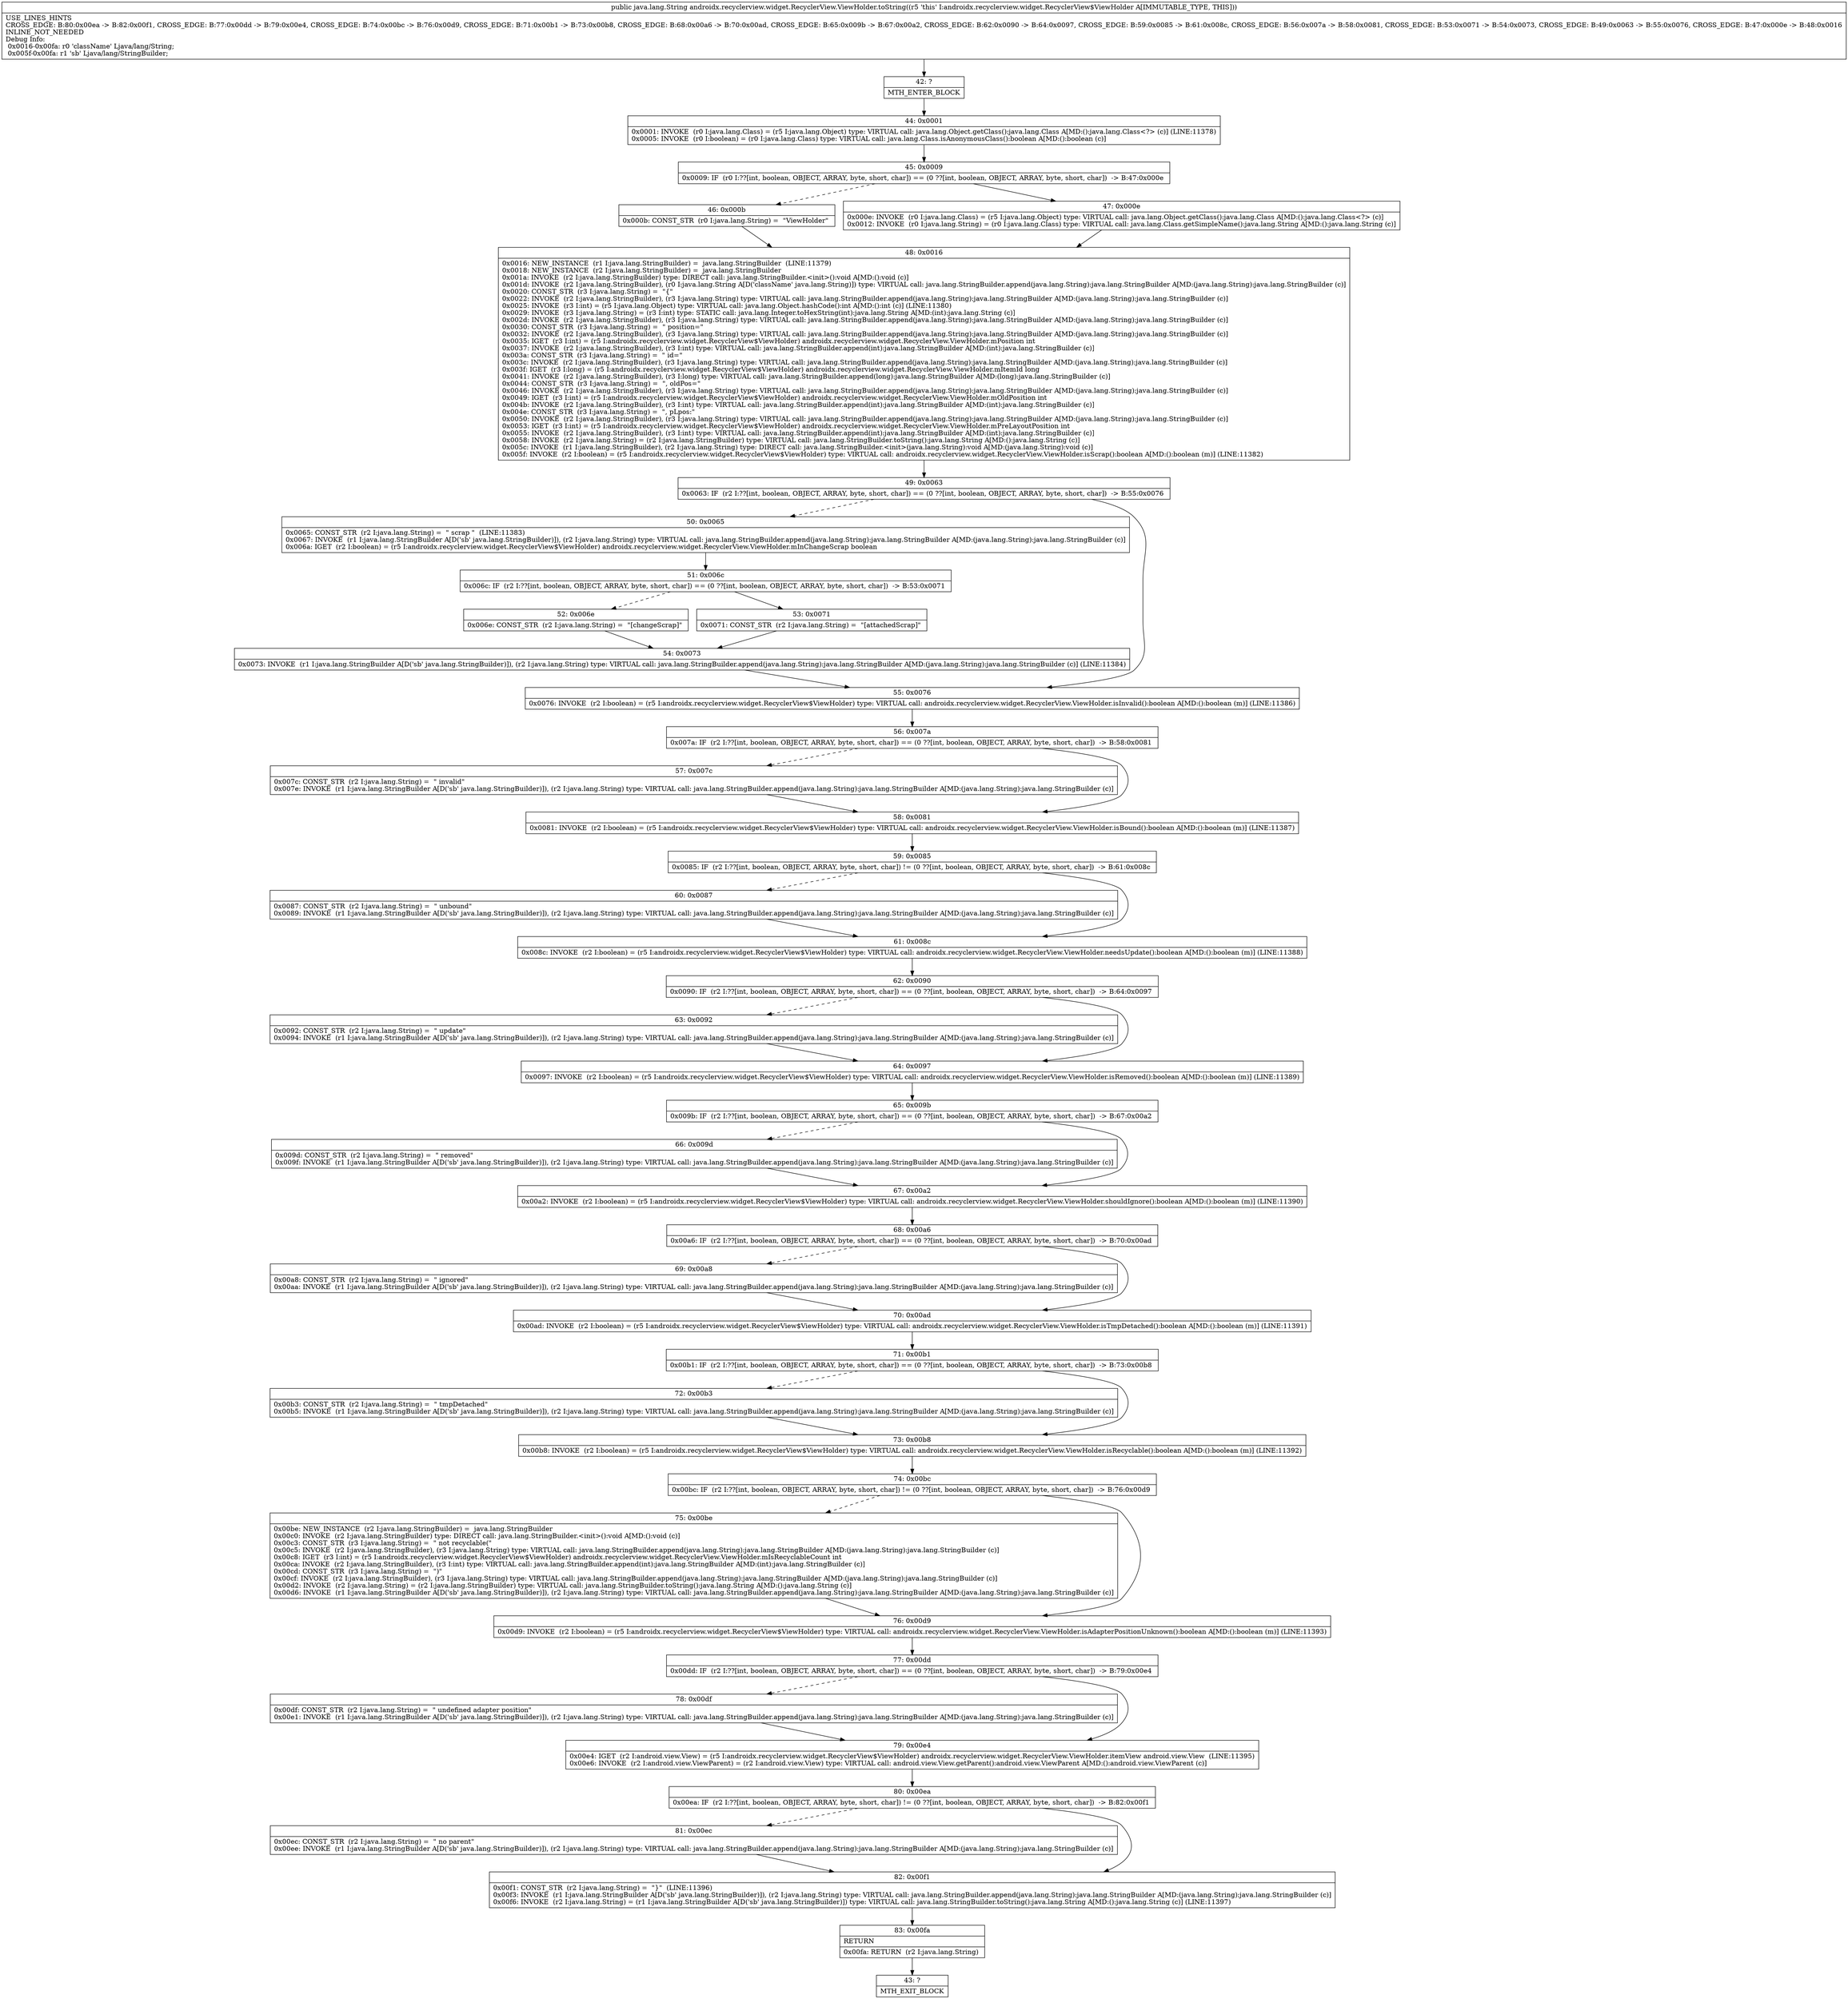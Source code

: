 digraph "CFG forandroidx.recyclerview.widget.RecyclerView.ViewHolder.toString()Ljava\/lang\/String;" {
Node_42 [shape=record,label="{42\:\ ?|MTH_ENTER_BLOCK\l}"];
Node_44 [shape=record,label="{44\:\ 0x0001|0x0001: INVOKE  (r0 I:java.lang.Class) = (r5 I:java.lang.Object) type: VIRTUAL call: java.lang.Object.getClass():java.lang.Class A[MD:():java.lang.Class\<?\> (c)] (LINE:11378)\l0x0005: INVOKE  (r0 I:boolean) = (r0 I:java.lang.Class) type: VIRTUAL call: java.lang.Class.isAnonymousClass():boolean A[MD:():boolean (c)]\l}"];
Node_45 [shape=record,label="{45\:\ 0x0009|0x0009: IF  (r0 I:??[int, boolean, OBJECT, ARRAY, byte, short, char]) == (0 ??[int, boolean, OBJECT, ARRAY, byte, short, char])  \-\> B:47:0x000e \l}"];
Node_46 [shape=record,label="{46\:\ 0x000b|0x000b: CONST_STR  (r0 I:java.lang.String) =  \"ViewHolder\" \l}"];
Node_48 [shape=record,label="{48\:\ 0x0016|0x0016: NEW_INSTANCE  (r1 I:java.lang.StringBuilder) =  java.lang.StringBuilder  (LINE:11379)\l0x0018: NEW_INSTANCE  (r2 I:java.lang.StringBuilder) =  java.lang.StringBuilder \l0x001a: INVOKE  (r2 I:java.lang.StringBuilder) type: DIRECT call: java.lang.StringBuilder.\<init\>():void A[MD:():void (c)]\l0x001d: INVOKE  (r2 I:java.lang.StringBuilder), (r0 I:java.lang.String A[D('className' java.lang.String)]) type: VIRTUAL call: java.lang.StringBuilder.append(java.lang.String):java.lang.StringBuilder A[MD:(java.lang.String):java.lang.StringBuilder (c)]\l0x0020: CONST_STR  (r3 I:java.lang.String) =  \"\{\" \l0x0022: INVOKE  (r2 I:java.lang.StringBuilder), (r3 I:java.lang.String) type: VIRTUAL call: java.lang.StringBuilder.append(java.lang.String):java.lang.StringBuilder A[MD:(java.lang.String):java.lang.StringBuilder (c)]\l0x0025: INVOKE  (r3 I:int) = (r5 I:java.lang.Object) type: VIRTUAL call: java.lang.Object.hashCode():int A[MD:():int (c)] (LINE:11380)\l0x0029: INVOKE  (r3 I:java.lang.String) = (r3 I:int) type: STATIC call: java.lang.Integer.toHexString(int):java.lang.String A[MD:(int):java.lang.String (c)]\l0x002d: INVOKE  (r2 I:java.lang.StringBuilder), (r3 I:java.lang.String) type: VIRTUAL call: java.lang.StringBuilder.append(java.lang.String):java.lang.StringBuilder A[MD:(java.lang.String):java.lang.StringBuilder (c)]\l0x0030: CONST_STR  (r3 I:java.lang.String) =  \" position=\" \l0x0032: INVOKE  (r2 I:java.lang.StringBuilder), (r3 I:java.lang.String) type: VIRTUAL call: java.lang.StringBuilder.append(java.lang.String):java.lang.StringBuilder A[MD:(java.lang.String):java.lang.StringBuilder (c)]\l0x0035: IGET  (r3 I:int) = (r5 I:androidx.recyclerview.widget.RecyclerView$ViewHolder) androidx.recyclerview.widget.RecyclerView.ViewHolder.mPosition int \l0x0037: INVOKE  (r2 I:java.lang.StringBuilder), (r3 I:int) type: VIRTUAL call: java.lang.StringBuilder.append(int):java.lang.StringBuilder A[MD:(int):java.lang.StringBuilder (c)]\l0x003a: CONST_STR  (r3 I:java.lang.String) =  \" id=\" \l0x003c: INVOKE  (r2 I:java.lang.StringBuilder), (r3 I:java.lang.String) type: VIRTUAL call: java.lang.StringBuilder.append(java.lang.String):java.lang.StringBuilder A[MD:(java.lang.String):java.lang.StringBuilder (c)]\l0x003f: IGET  (r3 I:long) = (r5 I:androidx.recyclerview.widget.RecyclerView$ViewHolder) androidx.recyclerview.widget.RecyclerView.ViewHolder.mItemId long \l0x0041: INVOKE  (r2 I:java.lang.StringBuilder), (r3 I:long) type: VIRTUAL call: java.lang.StringBuilder.append(long):java.lang.StringBuilder A[MD:(long):java.lang.StringBuilder (c)]\l0x0044: CONST_STR  (r3 I:java.lang.String) =  \", oldPos=\" \l0x0046: INVOKE  (r2 I:java.lang.StringBuilder), (r3 I:java.lang.String) type: VIRTUAL call: java.lang.StringBuilder.append(java.lang.String):java.lang.StringBuilder A[MD:(java.lang.String):java.lang.StringBuilder (c)]\l0x0049: IGET  (r3 I:int) = (r5 I:androidx.recyclerview.widget.RecyclerView$ViewHolder) androidx.recyclerview.widget.RecyclerView.ViewHolder.mOldPosition int \l0x004b: INVOKE  (r2 I:java.lang.StringBuilder), (r3 I:int) type: VIRTUAL call: java.lang.StringBuilder.append(int):java.lang.StringBuilder A[MD:(int):java.lang.StringBuilder (c)]\l0x004e: CONST_STR  (r3 I:java.lang.String) =  \", pLpos:\" \l0x0050: INVOKE  (r2 I:java.lang.StringBuilder), (r3 I:java.lang.String) type: VIRTUAL call: java.lang.StringBuilder.append(java.lang.String):java.lang.StringBuilder A[MD:(java.lang.String):java.lang.StringBuilder (c)]\l0x0053: IGET  (r3 I:int) = (r5 I:androidx.recyclerview.widget.RecyclerView$ViewHolder) androidx.recyclerview.widget.RecyclerView.ViewHolder.mPreLayoutPosition int \l0x0055: INVOKE  (r2 I:java.lang.StringBuilder), (r3 I:int) type: VIRTUAL call: java.lang.StringBuilder.append(int):java.lang.StringBuilder A[MD:(int):java.lang.StringBuilder (c)]\l0x0058: INVOKE  (r2 I:java.lang.String) = (r2 I:java.lang.StringBuilder) type: VIRTUAL call: java.lang.StringBuilder.toString():java.lang.String A[MD:():java.lang.String (c)]\l0x005c: INVOKE  (r1 I:java.lang.StringBuilder), (r2 I:java.lang.String) type: DIRECT call: java.lang.StringBuilder.\<init\>(java.lang.String):void A[MD:(java.lang.String):void (c)]\l0x005f: INVOKE  (r2 I:boolean) = (r5 I:androidx.recyclerview.widget.RecyclerView$ViewHolder) type: VIRTUAL call: androidx.recyclerview.widget.RecyclerView.ViewHolder.isScrap():boolean A[MD:():boolean (m)] (LINE:11382)\l}"];
Node_49 [shape=record,label="{49\:\ 0x0063|0x0063: IF  (r2 I:??[int, boolean, OBJECT, ARRAY, byte, short, char]) == (0 ??[int, boolean, OBJECT, ARRAY, byte, short, char])  \-\> B:55:0x0076 \l}"];
Node_50 [shape=record,label="{50\:\ 0x0065|0x0065: CONST_STR  (r2 I:java.lang.String) =  \" scrap \"  (LINE:11383)\l0x0067: INVOKE  (r1 I:java.lang.StringBuilder A[D('sb' java.lang.StringBuilder)]), (r2 I:java.lang.String) type: VIRTUAL call: java.lang.StringBuilder.append(java.lang.String):java.lang.StringBuilder A[MD:(java.lang.String):java.lang.StringBuilder (c)]\l0x006a: IGET  (r2 I:boolean) = (r5 I:androidx.recyclerview.widget.RecyclerView$ViewHolder) androidx.recyclerview.widget.RecyclerView.ViewHolder.mInChangeScrap boolean \l}"];
Node_51 [shape=record,label="{51\:\ 0x006c|0x006c: IF  (r2 I:??[int, boolean, OBJECT, ARRAY, byte, short, char]) == (0 ??[int, boolean, OBJECT, ARRAY, byte, short, char])  \-\> B:53:0x0071 \l}"];
Node_52 [shape=record,label="{52\:\ 0x006e|0x006e: CONST_STR  (r2 I:java.lang.String) =  \"[changeScrap]\" \l}"];
Node_54 [shape=record,label="{54\:\ 0x0073|0x0073: INVOKE  (r1 I:java.lang.StringBuilder A[D('sb' java.lang.StringBuilder)]), (r2 I:java.lang.String) type: VIRTUAL call: java.lang.StringBuilder.append(java.lang.String):java.lang.StringBuilder A[MD:(java.lang.String):java.lang.StringBuilder (c)] (LINE:11384)\l}"];
Node_53 [shape=record,label="{53\:\ 0x0071|0x0071: CONST_STR  (r2 I:java.lang.String) =  \"[attachedScrap]\" \l}"];
Node_55 [shape=record,label="{55\:\ 0x0076|0x0076: INVOKE  (r2 I:boolean) = (r5 I:androidx.recyclerview.widget.RecyclerView$ViewHolder) type: VIRTUAL call: androidx.recyclerview.widget.RecyclerView.ViewHolder.isInvalid():boolean A[MD:():boolean (m)] (LINE:11386)\l}"];
Node_56 [shape=record,label="{56\:\ 0x007a|0x007a: IF  (r2 I:??[int, boolean, OBJECT, ARRAY, byte, short, char]) == (0 ??[int, boolean, OBJECT, ARRAY, byte, short, char])  \-\> B:58:0x0081 \l}"];
Node_57 [shape=record,label="{57\:\ 0x007c|0x007c: CONST_STR  (r2 I:java.lang.String) =  \" invalid\" \l0x007e: INVOKE  (r1 I:java.lang.StringBuilder A[D('sb' java.lang.StringBuilder)]), (r2 I:java.lang.String) type: VIRTUAL call: java.lang.StringBuilder.append(java.lang.String):java.lang.StringBuilder A[MD:(java.lang.String):java.lang.StringBuilder (c)]\l}"];
Node_58 [shape=record,label="{58\:\ 0x0081|0x0081: INVOKE  (r2 I:boolean) = (r5 I:androidx.recyclerview.widget.RecyclerView$ViewHolder) type: VIRTUAL call: androidx.recyclerview.widget.RecyclerView.ViewHolder.isBound():boolean A[MD:():boolean (m)] (LINE:11387)\l}"];
Node_59 [shape=record,label="{59\:\ 0x0085|0x0085: IF  (r2 I:??[int, boolean, OBJECT, ARRAY, byte, short, char]) != (0 ??[int, boolean, OBJECT, ARRAY, byte, short, char])  \-\> B:61:0x008c \l}"];
Node_60 [shape=record,label="{60\:\ 0x0087|0x0087: CONST_STR  (r2 I:java.lang.String) =  \" unbound\" \l0x0089: INVOKE  (r1 I:java.lang.StringBuilder A[D('sb' java.lang.StringBuilder)]), (r2 I:java.lang.String) type: VIRTUAL call: java.lang.StringBuilder.append(java.lang.String):java.lang.StringBuilder A[MD:(java.lang.String):java.lang.StringBuilder (c)]\l}"];
Node_61 [shape=record,label="{61\:\ 0x008c|0x008c: INVOKE  (r2 I:boolean) = (r5 I:androidx.recyclerview.widget.RecyclerView$ViewHolder) type: VIRTUAL call: androidx.recyclerview.widget.RecyclerView.ViewHolder.needsUpdate():boolean A[MD:():boolean (m)] (LINE:11388)\l}"];
Node_62 [shape=record,label="{62\:\ 0x0090|0x0090: IF  (r2 I:??[int, boolean, OBJECT, ARRAY, byte, short, char]) == (0 ??[int, boolean, OBJECT, ARRAY, byte, short, char])  \-\> B:64:0x0097 \l}"];
Node_63 [shape=record,label="{63\:\ 0x0092|0x0092: CONST_STR  (r2 I:java.lang.String) =  \" update\" \l0x0094: INVOKE  (r1 I:java.lang.StringBuilder A[D('sb' java.lang.StringBuilder)]), (r2 I:java.lang.String) type: VIRTUAL call: java.lang.StringBuilder.append(java.lang.String):java.lang.StringBuilder A[MD:(java.lang.String):java.lang.StringBuilder (c)]\l}"];
Node_64 [shape=record,label="{64\:\ 0x0097|0x0097: INVOKE  (r2 I:boolean) = (r5 I:androidx.recyclerview.widget.RecyclerView$ViewHolder) type: VIRTUAL call: androidx.recyclerview.widget.RecyclerView.ViewHolder.isRemoved():boolean A[MD:():boolean (m)] (LINE:11389)\l}"];
Node_65 [shape=record,label="{65\:\ 0x009b|0x009b: IF  (r2 I:??[int, boolean, OBJECT, ARRAY, byte, short, char]) == (0 ??[int, boolean, OBJECT, ARRAY, byte, short, char])  \-\> B:67:0x00a2 \l}"];
Node_66 [shape=record,label="{66\:\ 0x009d|0x009d: CONST_STR  (r2 I:java.lang.String) =  \" removed\" \l0x009f: INVOKE  (r1 I:java.lang.StringBuilder A[D('sb' java.lang.StringBuilder)]), (r2 I:java.lang.String) type: VIRTUAL call: java.lang.StringBuilder.append(java.lang.String):java.lang.StringBuilder A[MD:(java.lang.String):java.lang.StringBuilder (c)]\l}"];
Node_67 [shape=record,label="{67\:\ 0x00a2|0x00a2: INVOKE  (r2 I:boolean) = (r5 I:androidx.recyclerview.widget.RecyclerView$ViewHolder) type: VIRTUAL call: androidx.recyclerview.widget.RecyclerView.ViewHolder.shouldIgnore():boolean A[MD:():boolean (m)] (LINE:11390)\l}"];
Node_68 [shape=record,label="{68\:\ 0x00a6|0x00a6: IF  (r2 I:??[int, boolean, OBJECT, ARRAY, byte, short, char]) == (0 ??[int, boolean, OBJECT, ARRAY, byte, short, char])  \-\> B:70:0x00ad \l}"];
Node_69 [shape=record,label="{69\:\ 0x00a8|0x00a8: CONST_STR  (r2 I:java.lang.String) =  \" ignored\" \l0x00aa: INVOKE  (r1 I:java.lang.StringBuilder A[D('sb' java.lang.StringBuilder)]), (r2 I:java.lang.String) type: VIRTUAL call: java.lang.StringBuilder.append(java.lang.String):java.lang.StringBuilder A[MD:(java.lang.String):java.lang.StringBuilder (c)]\l}"];
Node_70 [shape=record,label="{70\:\ 0x00ad|0x00ad: INVOKE  (r2 I:boolean) = (r5 I:androidx.recyclerview.widget.RecyclerView$ViewHolder) type: VIRTUAL call: androidx.recyclerview.widget.RecyclerView.ViewHolder.isTmpDetached():boolean A[MD:():boolean (m)] (LINE:11391)\l}"];
Node_71 [shape=record,label="{71\:\ 0x00b1|0x00b1: IF  (r2 I:??[int, boolean, OBJECT, ARRAY, byte, short, char]) == (0 ??[int, boolean, OBJECT, ARRAY, byte, short, char])  \-\> B:73:0x00b8 \l}"];
Node_72 [shape=record,label="{72\:\ 0x00b3|0x00b3: CONST_STR  (r2 I:java.lang.String) =  \" tmpDetached\" \l0x00b5: INVOKE  (r1 I:java.lang.StringBuilder A[D('sb' java.lang.StringBuilder)]), (r2 I:java.lang.String) type: VIRTUAL call: java.lang.StringBuilder.append(java.lang.String):java.lang.StringBuilder A[MD:(java.lang.String):java.lang.StringBuilder (c)]\l}"];
Node_73 [shape=record,label="{73\:\ 0x00b8|0x00b8: INVOKE  (r2 I:boolean) = (r5 I:androidx.recyclerview.widget.RecyclerView$ViewHolder) type: VIRTUAL call: androidx.recyclerview.widget.RecyclerView.ViewHolder.isRecyclable():boolean A[MD:():boolean (m)] (LINE:11392)\l}"];
Node_74 [shape=record,label="{74\:\ 0x00bc|0x00bc: IF  (r2 I:??[int, boolean, OBJECT, ARRAY, byte, short, char]) != (0 ??[int, boolean, OBJECT, ARRAY, byte, short, char])  \-\> B:76:0x00d9 \l}"];
Node_75 [shape=record,label="{75\:\ 0x00be|0x00be: NEW_INSTANCE  (r2 I:java.lang.StringBuilder) =  java.lang.StringBuilder \l0x00c0: INVOKE  (r2 I:java.lang.StringBuilder) type: DIRECT call: java.lang.StringBuilder.\<init\>():void A[MD:():void (c)]\l0x00c3: CONST_STR  (r3 I:java.lang.String) =  \" not recyclable(\" \l0x00c5: INVOKE  (r2 I:java.lang.StringBuilder), (r3 I:java.lang.String) type: VIRTUAL call: java.lang.StringBuilder.append(java.lang.String):java.lang.StringBuilder A[MD:(java.lang.String):java.lang.StringBuilder (c)]\l0x00c8: IGET  (r3 I:int) = (r5 I:androidx.recyclerview.widget.RecyclerView$ViewHolder) androidx.recyclerview.widget.RecyclerView.ViewHolder.mIsRecyclableCount int \l0x00ca: INVOKE  (r2 I:java.lang.StringBuilder), (r3 I:int) type: VIRTUAL call: java.lang.StringBuilder.append(int):java.lang.StringBuilder A[MD:(int):java.lang.StringBuilder (c)]\l0x00cd: CONST_STR  (r3 I:java.lang.String) =  \")\" \l0x00cf: INVOKE  (r2 I:java.lang.StringBuilder), (r3 I:java.lang.String) type: VIRTUAL call: java.lang.StringBuilder.append(java.lang.String):java.lang.StringBuilder A[MD:(java.lang.String):java.lang.StringBuilder (c)]\l0x00d2: INVOKE  (r2 I:java.lang.String) = (r2 I:java.lang.StringBuilder) type: VIRTUAL call: java.lang.StringBuilder.toString():java.lang.String A[MD:():java.lang.String (c)]\l0x00d6: INVOKE  (r1 I:java.lang.StringBuilder A[D('sb' java.lang.StringBuilder)]), (r2 I:java.lang.String) type: VIRTUAL call: java.lang.StringBuilder.append(java.lang.String):java.lang.StringBuilder A[MD:(java.lang.String):java.lang.StringBuilder (c)]\l}"];
Node_76 [shape=record,label="{76\:\ 0x00d9|0x00d9: INVOKE  (r2 I:boolean) = (r5 I:androidx.recyclerview.widget.RecyclerView$ViewHolder) type: VIRTUAL call: androidx.recyclerview.widget.RecyclerView.ViewHolder.isAdapterPositionUnknown():boolean A[MD:():boolean (m)] (LINE:11393)\l}"];
Node_77 [shape=record,label="{77\:\ 0x00dd|0x00dd: IF  (r2 I:??[int, boolean, OBJECT, ARRAY, byte, short, char]) == (0 ??[int, boolean, OBJECT, ARRAY, byte, short, char])  \-\> B:79:0x00e4 \l}"];
Node_78 [shape=record,label="{78\:\ 0x00df|0x00df: CONST_STR  (r2 I:java.lang.String) =  \" undefined adapter position\" \l0x00e1: INVOKE  (r1 I:java.lang.StringBuilder A[D('sb' java.lang.StringBuilder)]), (r2 I:java.lang.String) type: VIRTUAL call: java.lang.StringBuilder.append(java.lang.String):java.lang.StringBuilder A[MD:(java.lang.String):java.lang.StringBuilder (c)]\l}"];
Node_79 [shape=record,label="{79\:\ 0x00e4|0x00e4: IGET  (r2 I:android.view.View) = (r5 I:androidx.recyclerview.widget.RecyclerView$ViewHolder) androidx.recyclerview.widget.RecyclerView.ViewHolder.itemView android.view.View  (LINE:11395)\l0x00e6: INVOKE  (r2 I:android.view.ViewParent) = (r2 I:android.view.View) type: VIRTUAL call: android.view.View.getParent():android.view.ViewParent A[MD:():android.view.ViewParent (c)]\l}"];
Node_80 [shape=record,label="{80\:\ 0x00ea|0x00ea: IF  (r2 I:??[int, boolean, OBJECT, ARRAY, byte, short, char]) != (0 ??[int, boolean, OBJECT, ARRAY, byte, short, char])  \-\> B:82:0x00f1 \l}"];
Node_81 [shape=record,label="{81\:\ 0x00ec|0x00ec: CONST_STR  (r2 I:java.lang.String) =  \" no parent\" \l0x00ee: INVOKE  (r1 I:java.lang.StringBuilder A[D('sb' java.lang.StringBuilder)]), (r2 I:java.lang.String) type: VIRTUAL call: java.lang.StringBuilder.append(java.lang.String):java.lang.StringBuilder A[MD:(java.lang.String):java.lang.StringBuilder (c)]\l}"];
Node_82 [shape=record,label="{82\:\ 0x00f1|0x00f1: CONST_STR  (r2 I:java.lang.String) =  \"\}\"  (LINE:11396)\l0x00f3: INVOKE  (r1 I:java.lang.StringBuilder A[D('sb' java.lang.StringBuilder)]), (r2 I:java.lang.String) type: VIRTUAL call: java.lang.StringBuilder.append(java.lang.String):java.lang.StringBuilder A[MD:(java.lang.String):java.lang.StringBuilder (c)]\l0x00f6: INVOKE  (r2 I:java.lang.String) = (r1 I:java.lang.StringBuilder A[D('sb' java.lang.StringBuilder)]) type: VIRTUAL call: java.lang.StringBuilder.toString():java.lang.String A[MD:():java.lang.String (c)] (LINE:11397)\l}"];
Node_83 [shape=record,label="{83\:\ 0x00fa|RETURN\l|0x00fa: RETURN  (r2 I:java.lang.String) \l}"];
Node_43 [shape=record,label="{43\:\ ?|MTH_EXIT_BLOCK\l}"];
Node_47 [shape=record,label="{47\:\ 0x000e|0x000e: INVOKE  (r0 I:java.lang.Class) = (r5 I:java.lang.Object) type: VIRTUAL call: java.lang.Object.getClass():java.lang.Class A[MD:():java.lang.Class\<?\> (c)]\l0x0012: INVOKE  (r0 I:java.lang.String) = (r0 I:java.lang.Class) type: VIRTUAL call: java.lang.Class.getSimpleName():java.lang.String A[MD:():java.lang.String (c)]\l}"];
MethodNode[shape=record,label="{public java.lang.String androidx.recyclerview.widget.RecyclerView.ViewHolder.toString((r5 'this' I:androidx.recyclerview.widget.RecyclerView$ViewHolder A[IMMUTABLE_TYPE, THIS]))  | USE_LINES_HINTS\lCROSS_EDGE: B:80:0x00ea \-\> B:82:0x00f1, CROSS_EDGE: B:77:0x00dd \-\> B:79:0x00e4, CROSS_EDGE: B:74:0x00bc \-\> B:76:0x00d9, CROSS_EDGE: B:71:0x00b1 \-\> B:73:0x00b8, CROSS_EDGE: B:68:0x00a6 \-\> B:70:0x00ad, CROSS_EDGE: B:65:0x009b \-\> B:67:0x00a2, CROSS_EDGE: B:62:0x0090 \-\> B:64:0x0097, CROSS_EDGE: B:59:0x0085 \-\> B:61:0x008c, CROSS_EDGE: B:56:0x007a \-\> B:58:0x0081, CROSS_EDGE: B:53:0x0071 \-\> B:54:0x0073, CROSS_EDGE: B:49:0x0063 \-\> B:55:0x0076, CROSS_EDGE: B:47:0x000e \-\> B:48:0x0016\lINLINE_NOT_NEEDED\lDebug Info:\l  0x0016\-0x00fa: r0 'className' Ljava\/lang\/String;\l  0x005f\-0x00fa: r1 'sb' Ljava\/lang\/StringBuilder;\l}"];
MethodNode -> Node_42;Node_42 -> Node_44;
Node_44 -> Node_45;
Node_45 -> Node_46[style=dashed];
Node_45 -> Node_47;
Node_46 -> Node_48;
Node_48 -> Node_49;
Node_49 -> Node_50[style=dashed];
Node_49 -> Node_55;
Node_50 -> Node_51;
Node_51 -> Node_52[style=dashed];
Node_51 -> Node_53;
Node_52 -> Node_54;
Node_54 -> Node_55;
Node_53 -> Node_54;
Node_55 -> Node_56;
Node_56 -> Node_57[style=dashed];
Node_56 -> Node_58;
Node_57 -> Node_58;
Node_58 -> Node_59;
Node_59 -> Node_60[style=dashed];
Node_59 -> Node_61;
Node_60 -> Node_61;
Node_61 -> Node_62;
Node_62 -> Node_63[style=dashed];
Node_62 -> Node_64;
Node_63 -> Node_64;
Node_64 -> Node_65;
Node_65 -> Node_66[style=dashed];
Node_65 -> Node_67;
Node_66 -> Node_67;
Node_67 -> Node_68;
Node_68 -> Node_69[style=dashed];
Node_68 -> Node_70;
Node_69 -> Node_70;
Node_70 -> Node_71;
Node_71 -> Node_72[style=dashed];
Node_71 -> Node_73;
Node_72 -> Node_73;
Node_73 -> Node_74;
Node_74 -> Node_75[style=dashed];
Node_74 -> Node_76;
Node_75 -> Node_76;
Node_76 -> Node_77;
Node_77 -> Node_78[style=dashed];
Node_77 -> Node_79;
Node_78 -> Node_79;
Node_79 -> Node_80;
Node_80 -> Node_81[style=dashed];
Node_80 -> Node_82;
Node_81 -> Node_82;
Node_82 -> Node_83;
Node_83 -> Node_43;
Node_47 -> Node_48;
}

